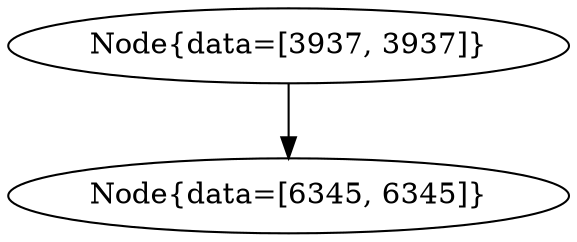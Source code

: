 digraph G{
803877750 [label="Node{data=[3937, 3937]}"]
803877750 -> 770918714
770918714 [label="Node{data=[6345, 6345]}"]
}